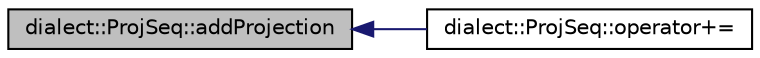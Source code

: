 digraph "dialect::ProjSeq::addProjection"
{
  edge [fontname="Helvetica",fontsize="10",labelfontname="Helvetica",labelfontsize="10"];
  node [fontname="Helvetica",fontsize="10",shape=record];
  rankdir="LR";
  Node1 [label="dialect::ProjSeq::addProjection",height=0.2,width=0.4,color="black", fillcolor="grey75", style="filled", fontcolor="black"];
  Node1 -> Node2 [dir="back",color="midnightblue",fontsize="10",style="solid",fontname="Helvetica"];
  Node2 [label="dialect::ProjSeq::operator+=",height=0.2,width=0.4,color="black", fillcolor="white", style="filled",URL="$classdialect_1_1ProjSeq.html#a9bed7987b988c7f9dfd2ce3075724a7e",tooltip="When another ProjSeq is added to this one, we simply add each Projection from the other one to this o..."];
}
